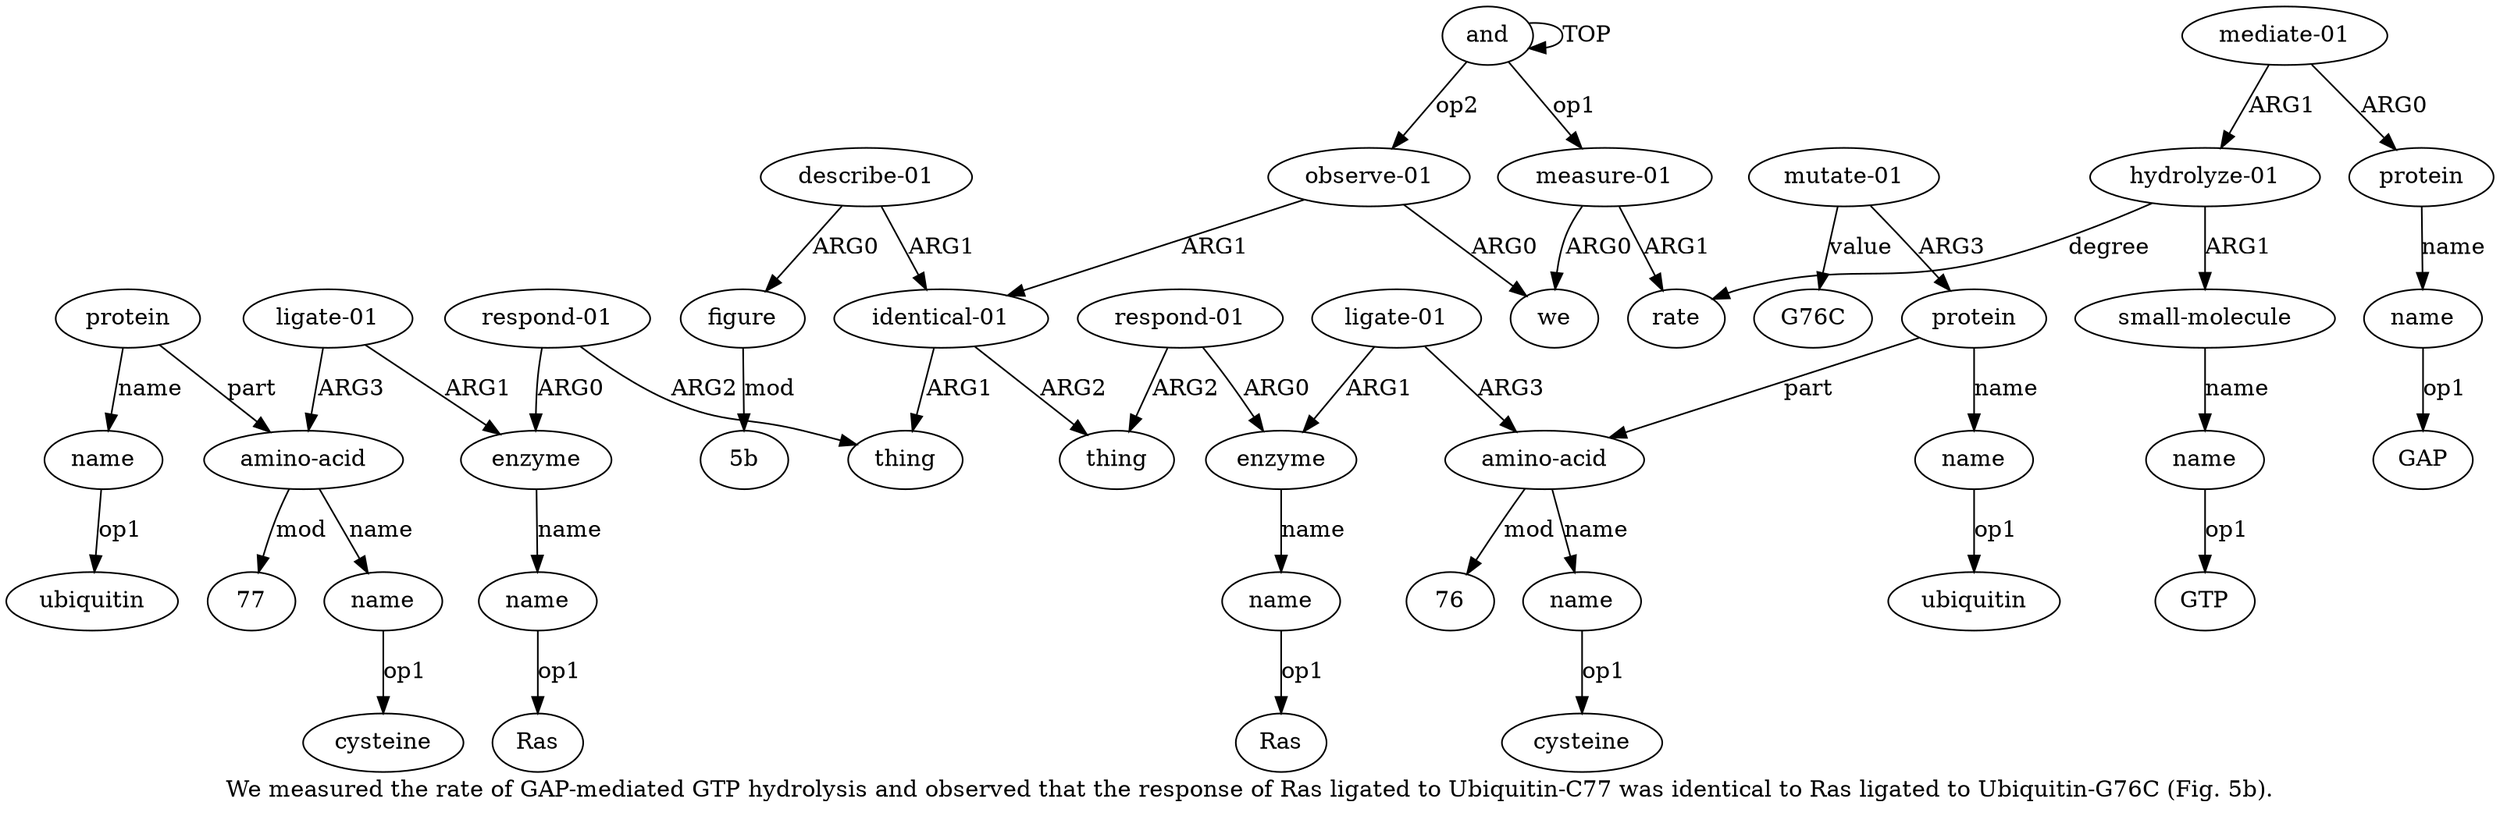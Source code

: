 digraph  {
	graph [label="We measured the rate of GAP-mediated GTP hydrolysis and observed that the response of Ras ligated to Ubiquitin-C77 was identical \
to Ras ligated to Ubiquitin-G76C (Fig. 5b)."];
	node [label="\N"];
	a20	 [color=black,
		gold_ind=20,
		gold_label=name,
		label=name,
		test_ind=20,
		test_label=name];
	"a20 ubiquitin"	 [color=black,
		gold_ind=-1,
		gold_label=ubiquitin,
		label=ubiquitin,
		test_ind=-1,
		test_label=ubiquitin];
	a20 -> "a20 ubiquitin" [key=0,
	color=black,
	gold_label=op1,
	label=op1,
	test_label=op1];
a21 [color=black,
	gold_ind=21,
	gold_label=thing,
	label=thing,
	test_ind=21,
	test_label=thing];
a22 [color=black,
	gold_ind=22,
	gold_label="respond-01",
	label="respond-01",
	test_ind=22,
	test_label="respond-01"];
a22 -> a21 [key=0,
color=black,
gold_label=ARG2,
label=ARG2,
test_label=ARG2];
a23 [color=black,
gold_ind=23,
gold_label=enzyme,
label=enzyme,
test_ind=23,
test_label=enzyme];
a22 -> a23 [key=0,
color=black,
gold_label=ARG0,
label=ARG0,
test_label=ARG0];
a24 [color=black,
gold_ind=24,
gold_label=name,
label=name,
test_ind=24,
test_label=name];
a23 -> a24 [key=0,
color=black,
gold_label=name,
label=name,
test_label=name];
"a24 Ras" [color=black,
gold_ind=-1,
gold_label=Ras,
label=Ras,
test_ind=-1,
test_label=Ras];
a24 -> "a24 Ras" [key=0,
color=black,
gold_label=op1,
label=op1,
test_label=op1];
a25 [color=black,
gold_ind=25,
gold_label="ligate-01",
label="ligate-01",
test_ind=25,
test_label="ligate-01"];
a25 -> a23 [key=0,
color=black,
gold_label=ARG1,
label=ARG1,
test_label=ARG1];
a26 [color=black,
gold_ind=26,
gold_label="amino-acid",
label="amino-acid",
test_ind=26,
test_label="amino-acid"];
a25 -> a26 [key=0,
color=black,
gold_label=ARG3,
label=ARG3,
test_label=ARG3];
a27 [color=black,
gold_ind=27,
gold_label=name,
label=name,
test_ind=27,
test_label=name];
a26 -> a27 [key=0,
color=black,
gold_label=name,
label=name,
test_label=name];
"a26 76" [color=black,
gold_ind=-1,
gold_label=76,
label=76,
test_ind=-1,
test_label=76];
a26 -> "a26 76" [key=0,
color=black,
gold_label=mod,
label=mod,
test_label=mod];
"a27 cysteine" [color=black,
gold_ind=-1,
gold_label=cysteine,
label=cysteine,
test_ind=-1,
test_label=cysteine];
a27 -> "a27 cysteine" [key=0,
color=black,
gold_label=op1,
label=op1,
test_label=op1];
a28 [color=black,
gold_ind=28,
gold_label=protein,
label=protein,
test_ind=28,
test_label=protein];
a28 -> a26 [key=0,
color=black,
gold_label=part,
label=part,
test_label=part];
a29 [color=black,
gold_ind=29,
gold_label=name,
label=name,
test_ind=29,
test_label=name];
a28 -> a29 [key=0,
color=black,
gold_label=name,
label=name,
test_label=name];
"a29 ubiquitin" [color=black,
gold_ind=-1,
gold_label=ubiquitin,
label=ubiquitin,
test_ind=-1,
test_label=ubiquitin];
a29 -> "a29 ubiquitin" [key=0,
color=black,
gold_label=op1,
label=op1,
test_label=op1];
a31 [color=black,
gold_ind=31,
gold_label="describe-01",
label="describe-01",
test_ind=31,
test_label="describe-01"];
a32 [color=black,
gold_ind=32,
gold_label=figure,
label=figure,
test_ind=32,
test_label=figure];
a31 -> a32 [key=0,
color=black,
gold_label=ARG0,
label=ARG0,
test_label=ARG0];
a11 [color=black,
gold_ind=11,
gold_label="identical-01",
label="identical-01",
test_ind=11,
test_label="identical-01"];
a31 -> a11 [key=0,
color=black,
gold_label=ARG1,
label=ARG1,
test_label=ARG1];
"a6 GTP" [color=black,
gold_ind=-1,
gold_label=GTP,
label=GTP,
test_ind=-1,
test_label=GTP];
a30 [color=black,
gold_ind=30,
gold_label="mutate-01",
label="mutate-01",
test_ind=30,
test_label="mutate-01"];
a30 -> a28 [key=0,
color=black,
gold_label=ARG3,
label=ARG3,
test_label=ARG3];
"a30 G76C" [color=black,
gold_ind=-1,
gold_label=G76C,
label=G76C,
test_ind=-1,
test_label=G76C];
a30 -> "a30 G76C" [key=0,
color=black,
gold_label=value,
label=value,
test_label=value];
"a32 5b" [color=black,
gold_ind=-1,
gold_label="5b",
label="5b",
test_ind=-1,
test_label="5b"];
"a15 Ras" [color=black,
gold_ind=-1,
gold_label=Ras,
label=Ras,
test_ind=-1,
test_label=Ras];
a32 -> "a32 5b" [key=0,
color=black,
gold_label=mod,
label=mod,
test_label=mod];
a15 [color=black,
gold_ind=15,
gold_label=name,
label=name,
test_ind=15,
test_label=name];
a15 -> "a15 Ras" [key=0,
color=black,
gold_label=op1,
label=op1,
test_label=op1];
a14 [color=black,
gold_ind=14,
gold_label=enzyme,
label=enzyme,
test_ind=14,
test_label=enzyme];
a14 -> a15 [key=0,
color=black,
gold_label=name,
label=name,
test_label=name];
a17 [color=black,
gold_ind=17,
gold_label="amino-acid",
label="amino-acid",
test_ind=17,
test_label="amino-acid"];
a18 [color=black,
gold_ind=18,
gold_label=name,
label=name,
test_ind=18,
test_label=name];
a17 -> a18 [key=0,
color=black,
gold_label=name,
label=name,
test_label=name];
"a17 77" [color=black,
gold_ind=-1,
gold_label=77,
label=77,
test_ind=-1,
test_label=77];
a17 -> "a17 77" [key=0,
color=black,
gold_label=mod,
label=mod,
test_label=mod];
a16 [color=black,
gold_ind=16,
gold_label="ligate-01",
label="ligate-01",
test_ind=16,
test_label="ligate-01"];
a16 -> a14 [key=0,
color=black,
gold_label=ARG1,
label=ARG1,
test_label=ARG1];
a16 -> a17 [key=0,
color=black,
gold_label=ARG3,
label=ARG3,
test_label=ARG3];
a11 -> a21 [key=0,
color=black,
gold_label=ARG2,
label=ARG2,
test_label=ARG2];
a12 [color=black,
gold_ind=12,
gold_label=thing,
label=thing,
test_ind=12,
test_label=thing];
a11 -> a12 [key=0,
color=black,
gold_label=ARG1,
label=ARG1,
test_label=ARG1];
a10 [color=black,
gold_ind=10,
gold_label="observe-01",
label="observe-01",
test_ind=10,
test_label="observe-01"];
a10 -> a11 [key=0,
color=black,
gold_label=ARG1,
label=ARG1,
test_label=ARG1];
a2 [color=black,
gold_ind=2,
gold_label=we,
label=we,
test_ind=2,
test_label=we];
a10 -> a2 [key=0,
color=black,
gold_label=ARG0,
label=ARG0,
test_label=ARG0];
a13 [color=black,
gold_ind=13,
gold_label="respond-01",
label="respond-01",
test_ind=13,
test_label="respond-01"];
a13 -> a14 [key=0,
color=black,
gold_label=ARG0,
label=ARG0,
test_label=ARG0];
a13 -> a12 [key=0,
color=black,
gold_label=ARG2,
label=ARG2,
test_label=ARG2];
a19 [color=black,
gold_ind=19,
gold_label=protein,
label=protein,
test_ind=19,
test_label=protein];
a19 -> a20 [key=0,
color=black,
gold_label=name,
label=name,
test_label=name];
a19 -> a17 [key=0,
color=black,
gold_label=part,
label=part,
test_label=part];
"a18 cysteine" [color=black,
gold_ind=-1,
gold_label=cysteine,
label=cysteine,
test_ind=-1,
test_label=cysteine];
a18 -> "a18 cysteine" [key=0,
color=black,
gold_label=op1,
label=op1,
test_label=op1];
a1 [color=black,
gold_ind=1,
gold_label="measure-01",
label="measure-01",
test_ind=1,
test_label="measure-01"];
a3 [color=black,
gold_ind=3,
gold_label=rate,
label=rate,
test_ind=3,
test_label=rate];
a1 -> a3 [key=0,
color=black,
gold_label=ARG1,
label=ARG1,
test_label=ARG1];
a1 -> a2 [key=0,
color=black,
gold_label=ARG0,
label=ARG0,
test_label=ARG0];
a0 [color=black,
gold_ind=0,
gold_label=and,
label=and,
test_ind=0,
test_label=and];
a0 -> a10 [key=0,
color=black,
gold_label=op2,
label=op2,
test_label=op2];
a0 -> a1 [key=0,
color=black,
gold_label=op1,
label=op1,
test_label=op1];
a0 -> a0 [key=0,
color=black,
gold_label=TOP,
label=TOP,
test_label=TOP];
a5 [color=black,
gold_ind=5,
gold_label="small-molecule",
label="small-molecule",
test_ind=5,
test_label="small-molecule"];
a6 [color=black,
gold_ind=6,
gold_label=name,
label=name,
test_ind=6,
test_label=name];
a5 -> a6 [key=0,
color=black,
gold_label=name,
label=name,
test_label=name];
a4 [color=black,
gold_ind=4,
gold_label="hydrolyze-01",
label="hydrolyze-01",
test_ind=4,
test_label="hydrolyze-01"];
a4 -> a3 [key=0,
color=black,
gold_label=degree,
label=degree,
test_label=degree];
a4 -> a5 [key=0,
color=black,
gold_label=ARG1,
label=ARG1,
test_label=ARG1];
a7 [color=black,
gold_ind=7,
gold_label="mediate-01",
label="mediate-01",
test_ind=7,
test_label="mediate-01"];
a7 -> a4 [key=0,
color=black,
gold_label=ARG1,
label=ARG1,
test_label=ARG1];
a8 [color=black,
gold_ind=8,
gold_label=protein,
label=protein,
test_ind=8,
test_label=protein];
a7 -> a8 [key=0,
color=black,
gold_label=ARG0,
label=ARG0,
test_label=ARG0];
a6 -> "a6 GTP" [key=0,
color=black,
gold_label=op1,
label=op1,
test_label=op1];
a9 [color=black,
gold_ind=9,
gold_label=name,
label=name,
test_ind=9,
test_label=name];
"a9 GAP" [color=black,
gold_ind=-1,
gold_label=GAP,
label=GAP,
test_ind=-1,
test_label=GAP];
a9 -> "a9 GAP" [key=0,
color=black,
gold_label=op1,
label=op1,
test_label=op1];
a8 -> a9 [key=0,
color=black,
gold_label=name,
label=name,
test_label=name];
}
